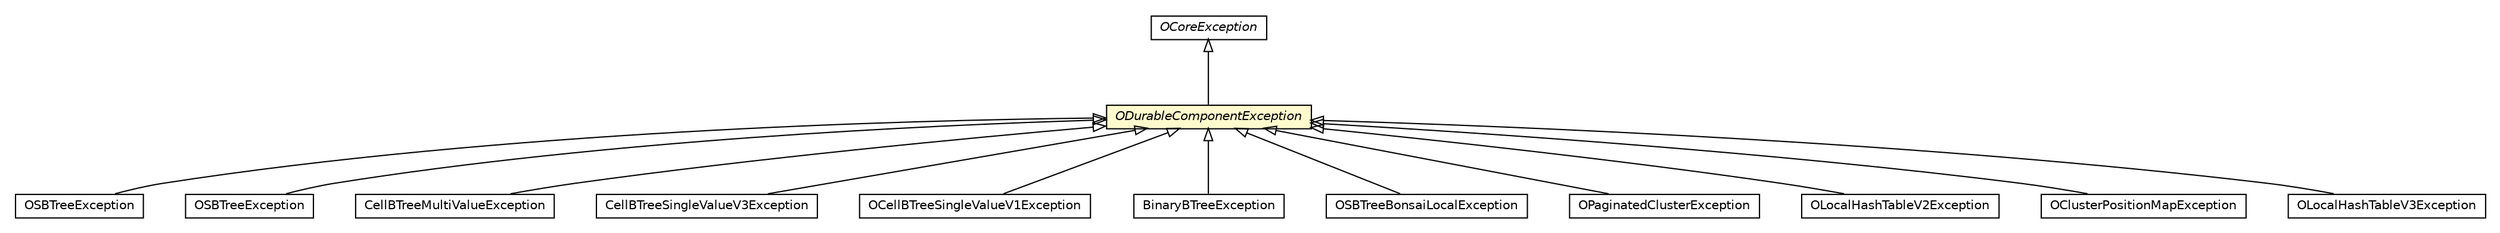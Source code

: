 #!/usr/local/bin/dot
#
# Class diagram 
# Generated by UMLGraph version R5_6-24-gf6e263 (http://www.umlgraph.org/)
#

digraph G {
	edge [fontname="Helvetica",fontsize=10,labelfontname="Helvetica",labelfontsize=10];
	node [fontname="Helvetica",fontsize=10,shape=plaintext];
	nodesep=0.25;
	ranksep=0.5;
	// com.orientechnologies.orient.core.storage.index.sbtree.local.v2.OSBTreeException
	c3189458 [label=<<table title="com.orientechnologies.orient.core.storage.index.sbtree.local.v2.OSBTreeException" border="0" cellborder="1" cellspacing="0" cellpadding="2" port="p" href="../storage/index/sbtree/local/v2/OSBTreeException.html">
		<tr><td><table border="0" cellspacing="0" cellpadding="1">
<tr><td align="center" balign="center"> OSBTreeException </td></tr>
		</table></td></tr>
		</table>>, URL="../storage/index/sbtree/local/v2/OSBTreeException.html", fontname="Helvetica", fontcolor="black", fontsize=10.0];
	// com.orientechnologies.orient.core.storage.index.sbtree.local.v1.OSBTreeException
	c3189465 [label=<<table title="com.orientechnologies.orient.core.storage.index.sbtree.local.v1.OSBTreeException" border="0" cellborder="1" cellspacing="0" cellpadding="2" port="p" href="../storage/index/sbtree/local/v1/OSBTreeException.html">
		<tr><td><table border="0" cellspacing="0" cellpadding="1">
<tr><td align="center" balign="center"> OSBTreeException </td></tr>
		</table></td></tr>
		</table>>, URL="../storage/index/sbtree/local/v1/OSBTreeException.html", fontname="Helvetica", fontcolor="black", fontsize=10.0];
	// com.orientechnologies.orient.core.storage.index.sbtree.multivalue.v2.CellBTreeMultiValueException
	c3189475 [label=<<table title="com.orientechnologies.orient.core.storage.index.sbtree.multivalue.v2.CellBTreeMultiValueException" border="0" cellborder="1" cellspacing="0" cellpadding="2" port="p" href="../storage/index/sbtree/multivalue/v2/CellBTreeMultiValueException.html">
		<tr><td><table border="0" cellspacing="0" cellpadding="1">
<tr><td align="center" balign="center"> CellBTreeMultiValueException </td></tr>
		</table></td></tr>
		</table>>, URL="../storage/index/sbtree/multivalue/v2/CellBTreeMultiValueException.html", fontname="Helvetica", fontcolor="black", fontsize=10.0];
	// com.orientechnologies.orient.core.storage.index.sbtree.singlevalue.v3.CellBTreeSingleValueV3Exception
	c3189486 [label=<<table title="com.orientechnologies.orient.core.storage.index.sbtree.singlevalue.v3.CellBTreeSingleValueV3Exception" border="0" cellborder="1" cellspacing="0" cellpadding="2" port="p" href="../storage/index/sbtree/singlevalue/v3/CellBTreeSingleValueV3Exception.html">
		<tr><td><table border="0" cellspacing="0" cellpadding="1">
<tr><td align="center" balign="center"> CellBTreeSingleValueV3Exception </td></tr>
		</table></td></tr>
		</table>>, URL="../storage/index/sbtree/singlevalue/v3/CellBTreeSingleValueV3Exception.html", fontname="Helvetica", fontcolor="black", fontsize=10.0];
	// com.orientechnologies.orient.core.storage.index.sbtree.singlevalue.v1.OCellBTreeSingleValueV1Exception
	c3189492 [label=<<table title="com.orientechnologies.orient.core.storage.index.sbtree.singlevalue.v1.OCellBTreeSingleValueV1Exception" border="0" cellborder="1" cellspacing="0" cellpadding="2" port="p" href="../storage/index/sbtree/singlevalue/v1/OCellBTreeSingleValueV1Exception.html">
		<tr><td><table border="0" cellspacing="0" cellpadding="1">
<tr><td align="center" balign="center"> OCellBTreeSingleValueV1Exception </td></tr>
		</table></td></tr>
		</table>>, URL="../storage/index/sbtree/singlevalue/v1/OCellBTreeSingleValueV1Exception.html", fontname="Helvetica", fontcolor="black", fontsize=10.0];
	// com.orientechnologies.orient.core.storage.index.nkbtree.binarybtree.BinaryBTreeException
	c3189543 [label=<<table title="com.orientechnologies.orient.core.storage.index.nkbtree.binarybtree.BinaryBTreeException" border="0" cellborder="1" cellspacing="0" cellpadding="2" port="p" href="../storage/index/nkbtree/binarybtree/BinaryBTreeException.html">
		<tr><td><table border="0" cellspacing="0" cellpadding="1">
<tr><td align="center" balign="center"> BinaryBTreeException </td></tr>
		</table></td></tr>
		</table>>, URL="../storage/index/nkbtree/binarybtree/BinaryBTreeException.html", fontname="Helvetica", fontcolor="black", fontsize=10.0];
	// com.orientechnologies.orient.core.exception.OCoreException
	c3189613 [label=<<table title="com.orientechnologies.orient.core.exception.OCoreException" border="0" cellborder="1" cellspacing="0" cellpadding="2" port="p" href="./OCoreException.html">
		<tr><td><table border="0" cellspacing="0" cellpadding="1">
<tr><td align="center" balign="center"><font face="Helvetica-Oblique"> OCoreException </font></td></tr>
		</table></td></tr>
		</table>>, URL="./OCoreException.html", fontname="Helvetica", fontcolor="black", fontsize=10.0];
	// com.orientechnologies.orient.core.exception.OSBTreeBonsaiLocalException
	c3189618 [label=<<table title="com.orientechnologies.orient.core.exception.OSBTreeBonsaiLocalException" border="0" cellborder="1" cellspacing="0" cellpadding="2" port="p" href="./OSBTreeBonsaiLocalException.html">
		<tr><td><table border="0" cellspacing="0" cellpadding="1">
<tr><td align="center" balign="center"> OSBTreeBonsaiLocalException </td></tr>
		</table></td></tr>
		</table>>, URL="./OSBTreeBonsaiLocalException.html", fontname="Helvetica", fontcolor="black", fontsize=10.0];
	// com.orientechnologies.orient.core.exception.ODurableComponentException
	c3189619 [label=<<table title="com.orientechnologies.orient.core.exception.ODurableComponentException" border="0" cellborder="1" cellspacing="0" cellpadding="2" port="p" bgcolor="lemonChiffon" href="./ODurableComponentException.html">
		<tr><td><table border="0" cellspacing="0" cellpadding="1">
<tr><td align="center" balign="center"><font face="Helvetica-Oblique"> ODurableComponentException </font></td></tr>
		</table></td></tr>
		</table>>, URL="./ODurableComponentException.html", fontname="Helvetica", fontcolor="black", fontsize=10.0];
	// com.orientechnologies.orient.core.exception.OPaginatedClusterException
	c3189621 [label=<<table title="com.orientechnologies.orient.core.exception.OPaginatedClusterException" border="0" cellborder="1" cellspacing="0" cellpadding="2" port="p" href="./OPaginatedClusterException.html">
		<tr><td><table border="0" cellspacing="0" cellpadding="1">
<tr><td align="center" balign="center"> OPaginatedClusterException </td></tr>
		</table></td></tr>
		</table>>, URL="./OPaginatedClusterException.html", fontname="Helvetica", fontcolor="black", fontsize=10.0];
	// com.orientechnologies.orient.core.exception.OLocalHashTableV2Exception
	c3189641 [label=<<table title="com.orientechnologies.orient.core.exception.OLocalHashTableV2Exception" border="0" cellborder="1" cellspacing="0" cellpadding="2" port="p" href="./OLocalHashTableV2Exception.html">
		<tr><td><table border="0" cellspacing="0" cellpadding="1">
<tr><td align="center" balign="center"> OLocalHashTableV2Exception </td></tr>
		</table></td></tr>
		</table>>, URL="./OLocalHashTableV2Exception.html", fontname="Helvetica", fontcolor="black", fontsize=10.0];
	// com.orientechnologies.orient.core.exception.OClusterPositionMapException
	c3189651 [label=<<table title="com.orientechnologies.orient.core.exception.OClusterPositionMapException" border="0" cellborder="1" cellspacing="0" cellpadding="2" port="p" href="./OClusterPositionMapException.html">
		<tr><td><table border="0" cellspacing="0" cellpadding="1">
<tr><td align="center" balign="center"> OClusterPositionMapException </td></tr>
		</table></td></tr>
		</table>>, URL="./OClusterPositionMapException.html", fontname="Helvetica", fontcolor="black", fontsize=10.0];
	// com.orientechnologies.orient.core.exception.OLocalHashTableV3Exception
	c3189655 [label=<<table title="com.orientechnologies.orient.core.exception.OLocalHashTableV3Exception" border="0" cellborder="1" cellspacing="0" cellpadding="2" port="p" href="./OLocalHashTableV3Exception.html">
		<tr><td><table border="0" cellspacing="0" cellpadding="1">
<tr><td align="center" balign="center"> OLocalHashTableV3Exception </td></tr>
		</table></td></tr>
		</table>>, URL="./OLocalHashTableV3Exception.html", fontname="Helvetica", fontcolor="black", fontsize=10.0];
	//com.orientechnologies.orient.core.storage.index.sbtree.local.v2.OSBTreeException extends com.orientechnologies.orient.core.exception.ODurableComponentException
	c3189619:p -> c3189458:p [dir=back,arrowtail=empty];
	//com.orientechnologies.orient.core.storage.index.sbtree.local.v1.OSBTreeException extends com.orientechnologies.orient.core.exception.ODurableComponentException
	c3189619:p -> c3189465:p [dir=back,arrowtail=empty];
	//com.orientechnologies.orient.core.storage.index.sbtree.multivalue.v2.CellBTreeMultiValueException extends com.orientechnologies.orient.core.exception.ODurableComponentException
	c3189619:p -> c3189475:p [dir=back,arrowtail=empty];
	//com.orientechnologies.orient.core.storage.index.sbtree.singlevalue.v3.CellBTreeSingleValueV3Exception extends com.orientechnologies.orient.core.exception.ODurableComponentException
	c3189619:p -> c3189486:p [dir=back,arrowtail=empty];
	//com.orientechnologies.orient.core.storage.index.sbtree.singlevalue.v1.OCellBTreeSingleValueV1Exception extends com.orientechnologies.orient.core.exception.ODurableComponentException
	c3189619:p -> c3189492:p [dir=back,arrowtail=empty];
	//com.orientechnologies.orient.core.storage.index.nkbtree.binarybtree.BinaryBTreeException extends com.orientechnologies.orient.core.exception.ODurableComponentException
	c3189619:p -> c3189543:p [dir=back,arrowtail=empty];
	//com.orientechnologies.orient.core.exception.OSBTreeBonsaiLocalException extends com.orientechnologies.orient.core.exception.ODurableComponentException
	c3189619:p -> c3189618:p [dir=back,arrowtail=empty];
	//com.orientechnologies.orient.core.exception.ODurableComponentException extends com.orientechnologies.orient.core.exception.OCoreException
	c3189613:p -> c3189619:p [dir=back,arrowtail=empty];
	//com.orientechnologies.orient.core.exception.OPaginatedClusterException extends com.orientechnologies.orient.core.exception.ODurableComponentException
	c3189619:p -> c3189621:p [dir=back,arrowtail=empty];
	//com.orientechnologies.orient.core.exception.OLocalHashTableV2Exception extends com.orientechnologies.orient.core.exception.ODurableComponentException
	c3189619:p -> c3189641:p [dir=back,arrowtail=empty];
	//com.orientechnologies.orient.core.exception.OClusterPositionMapException extends com.orientechnologies.orient.core.exception.ODurableComponentException
	c3189619:p -> c3189651:p [dir=back,arrowtail=empty];
	//com.orientechnologies.orient.core.exception.OLocalHashTableV3Exception extends com.orientechnologies.orient.core.exception.ODurableComponentException
	c3189619:p -> c3189655:p [dir=back,arrowtail=empty];
}

